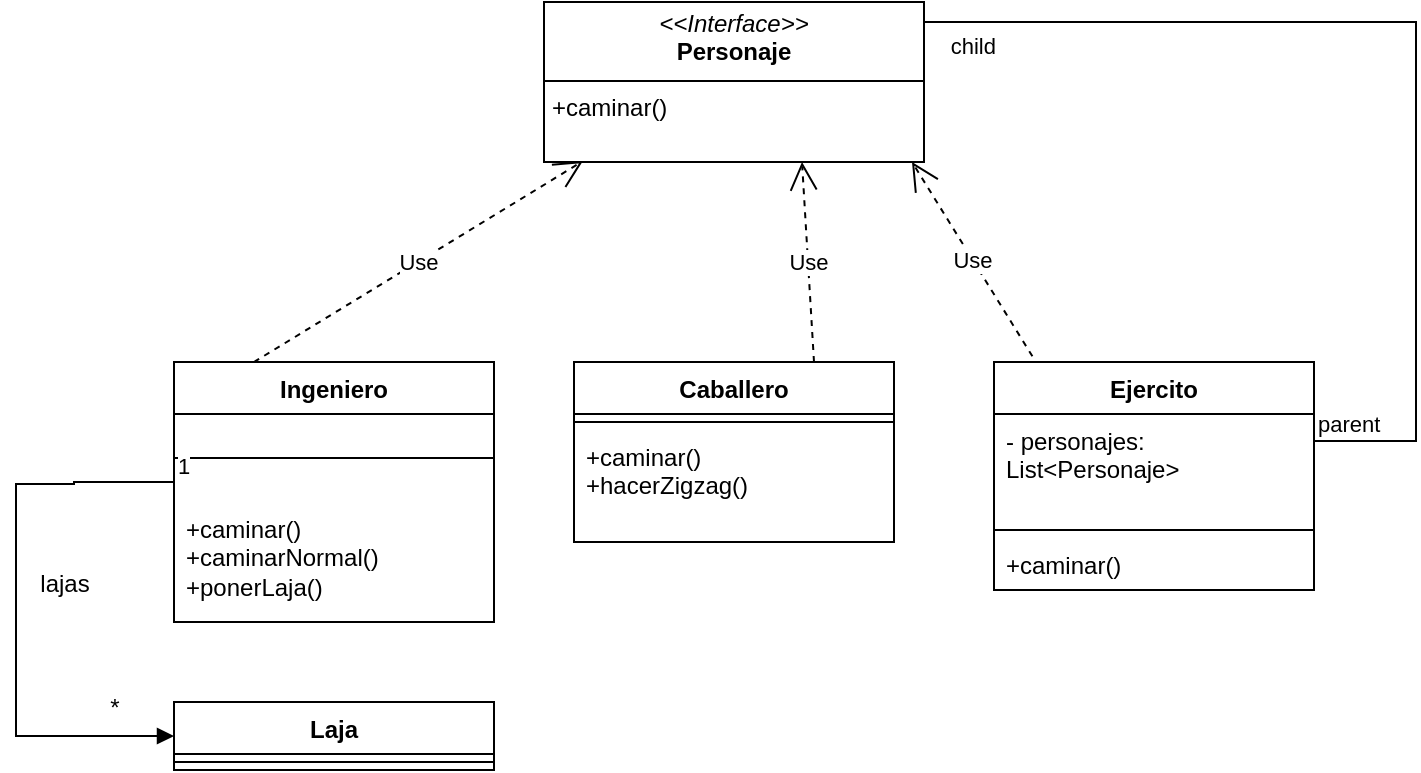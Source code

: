 <mxfile version="27.1.1">
  <diagram name="Page-1" id="PModdICRxvJDAHknHX0X">
    <mxGraphModel dx="1892" dy="598" grid="1" gridSize="10" guides="1" tooltips="1" connect="1" arrows="1" fold="1" page="1" pageScale="1" pageWidth="850" pageHeight="1100" math="0" shadow="0">
      <root>
        <mxCell id="0" />
        <mxCell id="1" parent="0" />
        <mxCell id="slPinqlUC8r1-rT4h2HA-1" value="Ingeniero" style="swimlane;fontStyle=1;align=center;verticalAlign=top;childLayout=stackLayout;horizontal=1;startSize=26;horizontalStack=0;resizeParent=1;resizeParentMax=0;resizeLast=0;collapsible=1;marginBottom=0;whiteSpace=wrap;html=1;" vertex="1" parent="1">
          <mxGeometry x="80" y="270" width="160" height="130" as="geometry" />
        </mxCell>
        <mxCell id="slPinqlUC8r1-rT4h2HA-3" value="" style="line;strokeWidth=1;fillColor=none;align=left;verticalAlign=middle;spacingTop=-1;spacingLeft=3;spacingRight=3;rotatable=0;labelPosition=right;points=[];portConstraint=eastwest;strokeColor=inherit;" vertex="1" parent="slPinqlUC8r1-rT4h2HA-1">
          <mxGeometry y="26" width="160" height="44" as="geometry" />
        </mxCell>
        <mxCell id="slPinqlUC8r1-rT4h2HA-4" value="+caminar()&lt;div&gt;+caminarNormal()&lt;/div&gt;&lt;div&gt;+ponerLaja()&lt;/div&gt;" style="text;strokeColor=none;fillColor=none;align=left;verticalAlign=top;spacingLeft=4;spacingRight=4;overflow=hidden;rotatable=0;points=[[0,0.5],[1,0.5]];portConstraint=eastwest;whiteSpace=wrap;html=1;" vertex="1" parent="slPinqlUC8r1-rT4h2HA-1">
          <mxGeometry y="70" width="160" height="60" as="geometry" />
        </mxCell>
        <mxCell id="slPinqlUC8r1-rT4h2HA-5" value="&lt;p style=&quot;margin:0px;margin-top:4px;text-align:center;&quot;&gt;&lt;i&gt;&amp;lt;&amp;lt;Interface&amp;gt;&amp;gt;&lt;/i&gt;&lt;br&gt;&lt;b&gt;Personaje&lt;/b&gt;&lt;/p&gt;&lt;hr size=&quot;1&quot; style=&quot;border-style:solid;&quot;&gt;&lt;p style=&quot;margin:0px;margin-left:4px;&quot;&gt;&lt;/p&gt;&lt;p style=&quot;margin:0px;margin-left:4px;&quot;&gt;+caminar()&lt;/p&gt;" style="verticalAlign=top;align=left;overflow=fill;html=1;whiteSpace=wrap;" vertex="1" parent="1">
          <mxGeometry x="265" y="90" width="190" height="80" as="geometry" />
        </mxCell>
        <mxCell id="slPinqlUC8r1-rT4h2HA-6" value="Caballero&lt;span style=&quot;color: rgba(0, 0, 0, 0); font-family: monospace; font-size: 0px; font-weight: 400; text-align: start; text-wrap-mode: nowrap;&quot;&gt;%3CmxGraphModel%3E%3Croot%3E%3CmxCell%20id%3D%220%22%2F%3E%3CmxCell%20id%3D%221%22%20parent%3D%220%22%2F%3E%3CmxCell%20id%3D%222%22%20value%3D%22Ingeniero%22%20style%3D%22swimlane%3BfontStyle%3D1%3Balign%3Dcenter%3BverticalAlign%3Dtop%3BchildLayout%3DstackLayout%3Bhorizontal%3D1%3BstartSize%3D26%3BhorizontalStack%3D0%3BresizeParent%3D1%3BresizeParentMax%3D0%3BresizeLast%3D0%3Bcollapsible%3D1%3BmarginBottom%3D0%3BwhiteSpace%3Dwrap%3Bhtml%3D1%3B%22%20vertex%3D%221%22%20parent%3D%221%22%3E%3CmxGeometry%20x%3D%2280%22%20y%3D%22270%22%20width%3D%22160%22%20height%3D%2286%22%20as%3D%22geometry%22%2F%3E%3C%2FmxCell%3E%3CmxCell%20id%3D%223%22%20value%3D%22%2B%20field%3A%20type%22%20style%3D%22text%3BstrokeColor%3Dnone%3BfillColor%3Dnone%3Balign%3Dleft%3BverticalAlign%3Dtop%3BspacingLeft%3D4%3BspacingRight%3D4%3Boverflow%3Dhidden%3Brotatable%3D0%3Bpoints%3D%5B%5B0%2C0.5%5D%2C%5B1%2C0.5%5D%5D%3BportConstraint%3Deastwest%3BwhiteSpace%3Dwrap%3Bhtml%3D1%3B%22%20vertex%3D%221%22%20parent%3D%222%22%3E%3CmxGeometry%20y%3D%2226%22%20width%3D%22160%22%20height%3D%2226%22%20as%3D%22geometry%22%2F%3E%3C%2FmxCell%3E%3CmxCell%20id%3D%224%22%20value%3D%22%22%20style%3D%22line%3BstrokeWidth%3D1%3BfillColor%3Dnone%3Balign%3Dleft%3BverticalAlign%3Dmiddle%3BspacingTop%3D-1%3BspacingLeft%3D3%3BspacingRight%3D3%3Brotatable%3D0%3BlabelPosition%3Dright%3Bpoints%3D%5B%5D%3BportConstraint%3Deastwest%3BstrokeColor%3Dinherit%3B%22%20vertex%3D%221%22%20parent%3D%222%22%3E%3CmxGeometry%20y%3D%2252%22%20width%3D%22160%22%20height%3D%228%22%20as%3D%22geometry%22%2F%3E%3C%2FmxCell%3E%3CmxCell%20id%3D%225%22%20value%3D%22%2B%20method(type)%3A%20type%22%20style%3D%22text%3BstrokeColor%3Dnone%3BfillColor%3Dnone%3Balign%3Dleft%3BverticalAlign%3Dtop%3BspacingLeft%3D4%3BspacingRight%3D4%3Boverflow%3Dhidden%3Brotatable%3D0%3Bpoints%3D%5B%5B0%2C0.5%5D%2C%5B1%2C0.5%5D%5D%3BportConstraint%3Deastwest%3BwhiteSpace%3Dwrap%3Bhtml%3D1%3B%22%20vertex%3D%221%22%20parent%3D%222%22%3E%3CmxGeometry%20y%3D%2260%22%20width%3D%22160%22%20height%3D%2226%22%20as%3D%22geometry%22%2F%3E%3C%2FmxCell%3E%3C%2Froot%3E%3C%2FmxGraphModel%3E&lt;/span&gt;" style="swimlane;fontStyle=1;align=center;verticalAlign=top;childLayout=stackLayout;horizontal=1;startSize=26;horizontalStack=0;resizeParent=1;resizeParentMax=0;resizeLast=0;collapsible=1;marginBottom=0;whiteSpace=wrap;html=1;" vertex="1" parent="1">
          <mxGeometry x="280" y="270" width="160" height="90" as="geometry" />
        </mxCell>
        <mxCell id="slPinqlUC8r1-rT4h2HA-8" value="" style="line;strokeWidth=1;fillColor=none;align=left;verticalAlign=middle;spacingTop=-1;spacingLeft=3;spacingRight=3;rotatable=0;labelPosition=right;points=[];portConstraint=eastwest;strokeColor=inherit;" vertex="1" parent="slPinqlUC8r1-rT4h2HA-6">
          <mxGeometry y="26" width="160" height="8" as="geometry" />
        </mxCell>
        <mxCell id="slPinqlUC8r1-rT4h2HA-9" value="+caminar()&lt;div&gt;+hacerZigzag()&lt;/div&gt;" style="text;strokeColor=none;fillColor=none;align=left;verticalAlign=top;spacingLeft=4;spacingRight=4;overflow=hidden;rotatable=0;points=[[0,0.5],[1,0.5]];portConstraint=eastwest;whiteSpace=wrap;html=1;" vertex="1" parent="slPinqlUC8r1-rT4h2HA-6">
          <mxGeometry y="34" width="160" height="56" as="geometry" />
        </mxCell>
        <mxCell id="slPinqlUC8r1-rT4h2HA-10" value="Ejercito" style="swimlane;fontStyle=1;align=center;verticalAlign=top;childLayout=stackLayout;horizontal=1;startSize=26;horizontalStack=0;resizeParent=1;resizeParentMax=0;resizeLast=0;collapsible=1;marginBottom=0;whiteSpace=wrap;html=1;" vertex="1" parent="1">
          <mxGeometry x="490" y="270" width="160" height="114" as="geometry" />
        </mxCell>
        <mxCell id="slPinqlUC8r1-rT4h2HA-11" value="- personajes: List&amp;lt;Personaje&amp;gt;" style="text;strokeColor=none;fillColor=none;align=left;verticalAlign=top;spacingLeft=4;spacingRight=4;overflow=hidden;rotatable=0;points=[[0,0.5],[1,0.5]];portConstraint=eastwest;whiteSpace=wrap;html=1;" vertex="1" parent="slPinqlUC8r1-rT4h2HA-10">
          <mxGeometry y="26" width="160" height="54" as="geometry" />
        </mxCell>
        <mxCell id="slPinqlUC8r1-rT4h2HA-12" value="" style="line;strokeWidth=1;fillColor=none;align=left;verticalAlign=middle;spacingTop=-1;spacingLeft=3;spacingRight=3;rotatable=0;labelPosition=right;points=[];portConstraint=eastwest;strokeColor=inherit;" vertex="1" parent="slPinqlUC8r1-rT4h2HA-10">
          <mxGeometry y="80" width="160" height="8" as="geometry" />
        </mxCell>
        <mxCell id="slPinqlUC8r1-rT4h2HA-13" value="+caminar()" style="text;strokeColor=none;fillColor=none;align=left;verticalAlign=top;spacingLeft=4;spacingRight=4;overflow=hidden;rotatable=0;points=[[0,0.5],[1,0.5]];portConstraint=eastwest;whiteSpace=wrap;html=1;" vertex="1" parent="slPinqlUC8r1-rT4h2HA-10">
          <mxGeometry y="88" width="160" height="26" as="geometry" />
        </mxCell>
        <mxCell id="slPinqlUC8r1-rT4h2HA-14" value="" style="endArrow=none;html=1;edgeStyle=orthogonalEdgeStyle;rounded=0;entryX=1;entryY=0.5;entryDx=0;entryDy=0;" edge="1" parent="1" target="slPinqlUC8r1-rT4h2HA-5">
          <mxGeometry relative="1" as="geometry">
            <mxPoint x="650" y="309.5" as="sourcePoint" />
            <mxPoint x="700" y="100" as="targetPoint" />
            <Array as="points">
              <mxPoint x="701" y="310" />
              <mxPoint x="701" y="100" />
            </Array>
          </mxGeometry>
        </mxCell>
        <mxCell id="slPinqlUC8r1-rT4h2HA-15" value="parent" style="edgeLabel;resizable=0;html=1;align=left;verticalAlign=bottom;" connectable="0" vertex="1" parent="slPinqlUC8r1-rT4h2HA-14">
          <mxGeometry x="-1" relative="1" as="geometry" />
        </mxCell>
        <mxCell id="slPinqlUC8r1-rT4h2HA-16" value="child" style="edgeLabel;resizable=0;html=1;align=right;verticalAlign=bottom;" connectable="0" vertex="1" parent="slPinqlUC8r1-rT4h2HA-14">
          <mxGeometry x="1" relative="1" as="geometry">
            <mxPoint x="36" y="-10" as="offset" />
          </mxGeometry>
        </mxCell>
        <mxCell id="slPinqlUC8r1-rT4h2HA-17" value="Use" style="endArrow=open;endSize=12;dashed=1;html=1;rounded=0;entryX=0.102;entryY=0.995;entryDx=0;entryDy=0;entryPerimeter=0;exitX=0.25;exitY=0;exitDx=0;exitDy=0;" edge="1" parent="1" source="slPinqlUC8r1-rT4h2HA-1" target="slPinqlUC8r1-rT4h2HA-5">
          <mxGeometry width="160" relative="1" as="geometry">
            <mxPoint x="120" y="200" as="sourcePoint" />
            <mxPoint x="280" y="200" as="targetPoint" />
          </mxGeometry>
        </mxCell>
        <mxCell id="slPinqlUC8r1-rT4h2HA-18" value="Use" style="endArrow=open;endSize=12;dashed=1;html=1;rounded=0;entryX=0.102;entryY=0.995;entryDx=0;entryDy=0;entryPerimeter=0;exitX=0.75;exitY=0;exitDx=0;exitDy=0;" edge="1" parent="1" source="slPinqlUC8r1-rT4h2HA-6">
          <mxGeometry width="160" relative="1" as="geometry">
            <mxPoint x="230" y="270" as="sourcePoint" />
            <mxPoint x="394" y="170" as="targetPoint" />
          </mxGeometry>
        </mxCell>
        <mxCell id="slPinqlUC8r1-rT4h2HA-19" value="Use" style="endArrow=open;endSize=12;dashed=1;html=1;rounded=0;entryX=0.102;entryY=0.995;entryDx=0;entryDy=0;entryPerimeter=0;exitX=0.12;exitY=-0.025;exitDx=0;exitDy=0;exitPerimeter=0;" edge="1" parent="1" source="slPinqlUC8r1-rT4h2HA-10">
          <mxGeometry width="160" relative="1" as="geometry">
            <mxPoint x="455" y="270" as="sourcePoint" />
            <mxPoint x="449" y="170" as="targetPoint" />
          </mxGeometry>
        </mxCell>
        <mxCell id="slPinqlUC8r1-rT4h2HA-24" value="Laja" style="swimlane;fontStyle=1;align=center;verticalAlign=top;childLayout=stackLayout;horizontal=1;startSize=26;horizontalStack=0;resizeParent=1;resizeParentMax=0;resizeLast=0;collapsible=1;marginBottom=0;whiteSpace=wrap;html=1;" vertex="1" parent="1">
          <mxGeometry x="80" y="440" width="160" height="34" as="geometry" />
        </mxCell>
        <mxCell id="slPinqlUC8r1-rT4h2HA-25" value="" style="line;strokeWidth=1;fillColor=none;align=left;verticalAlign=middle;spacingTop=-1;spacingLeft=3;spacingRight=3;rotatable=0;labelPosition=right;points=[];portConstraint=eastwest;strokeColor=inherit;" vertex="1" parent="slPinqlUC8r1-rT4h2HA-24">
          <mxGeometry y="26" width="160" height="8" as="geometry" />
        </mxCell>
        <mxCell id="slPinqlUC8r1-rT4h2HA-27" value="" style="endArrow=block;endFill=1;html=1;edgeStyle=orthogonalEdgeStyle;align=left;verticalAlign=top;rounded=0;entryX=0;entryY=0.5;entryDx=0;entryDy=0;" edge="1" parent="1" target="slPinqlUC8r1-rT4h2HA-24">
          <mxGeometry x="-1" relative="1" as="geometry">
            <mxPoint x="80" y="330" as="sourcePoint" />
            <mxPoint x="60" y="456.5" as="targetPoint" />
            <Array as="points">
              <mxPoint x="30" y="330" />
              <mxPoint x="30" y="331" />
              <mxPoint x="1" y="331" />
              <mxPoint x="1" y="457" />
            </Array>
            <mxPoint as="offset" />
          </mxGeometry>
        </mxCell>
        <mxCell id="slPinqlUC8r1-rT4h2HA-28" value="1" style="edgeLabel;resizable=0;html=1;align=left;verticalAlign=bottom;" connectable="0" vertex="1" parent="slPinqlUC8r1-rT4h2HA-27">
          <mxGeometry x="-1" relative="1" as="geometry" />
        </mxCell>
        <mxCell id="slPinqlUC8r1-rT4h2HA-29" value="lajas" style="text;html=1;align=center;verticalAlign=middle;resizable=0;points=[];autosize=1;strokeColor=none;fillColor=none;" vertex="1" parent="1">
          <mxGeometry y="366" width="50" height="30" as="geometry" />
        </mxCell>
        <mxCell id="slPinqlUC8r1-rT4h2HA-30" value="*" style="text;html=1;align=center;verticalAlign=middle;resizable=0;points=[];autosize=1;strokeColor=none;fillColor=none;" vertex="1" parent="1">
          <mxGeometry x="35" y="428" width="30" height="30" as="geometry" />
        </mxCell>
      </root>
    </mxGraphModel>
  </diagram>
</mxfile>
